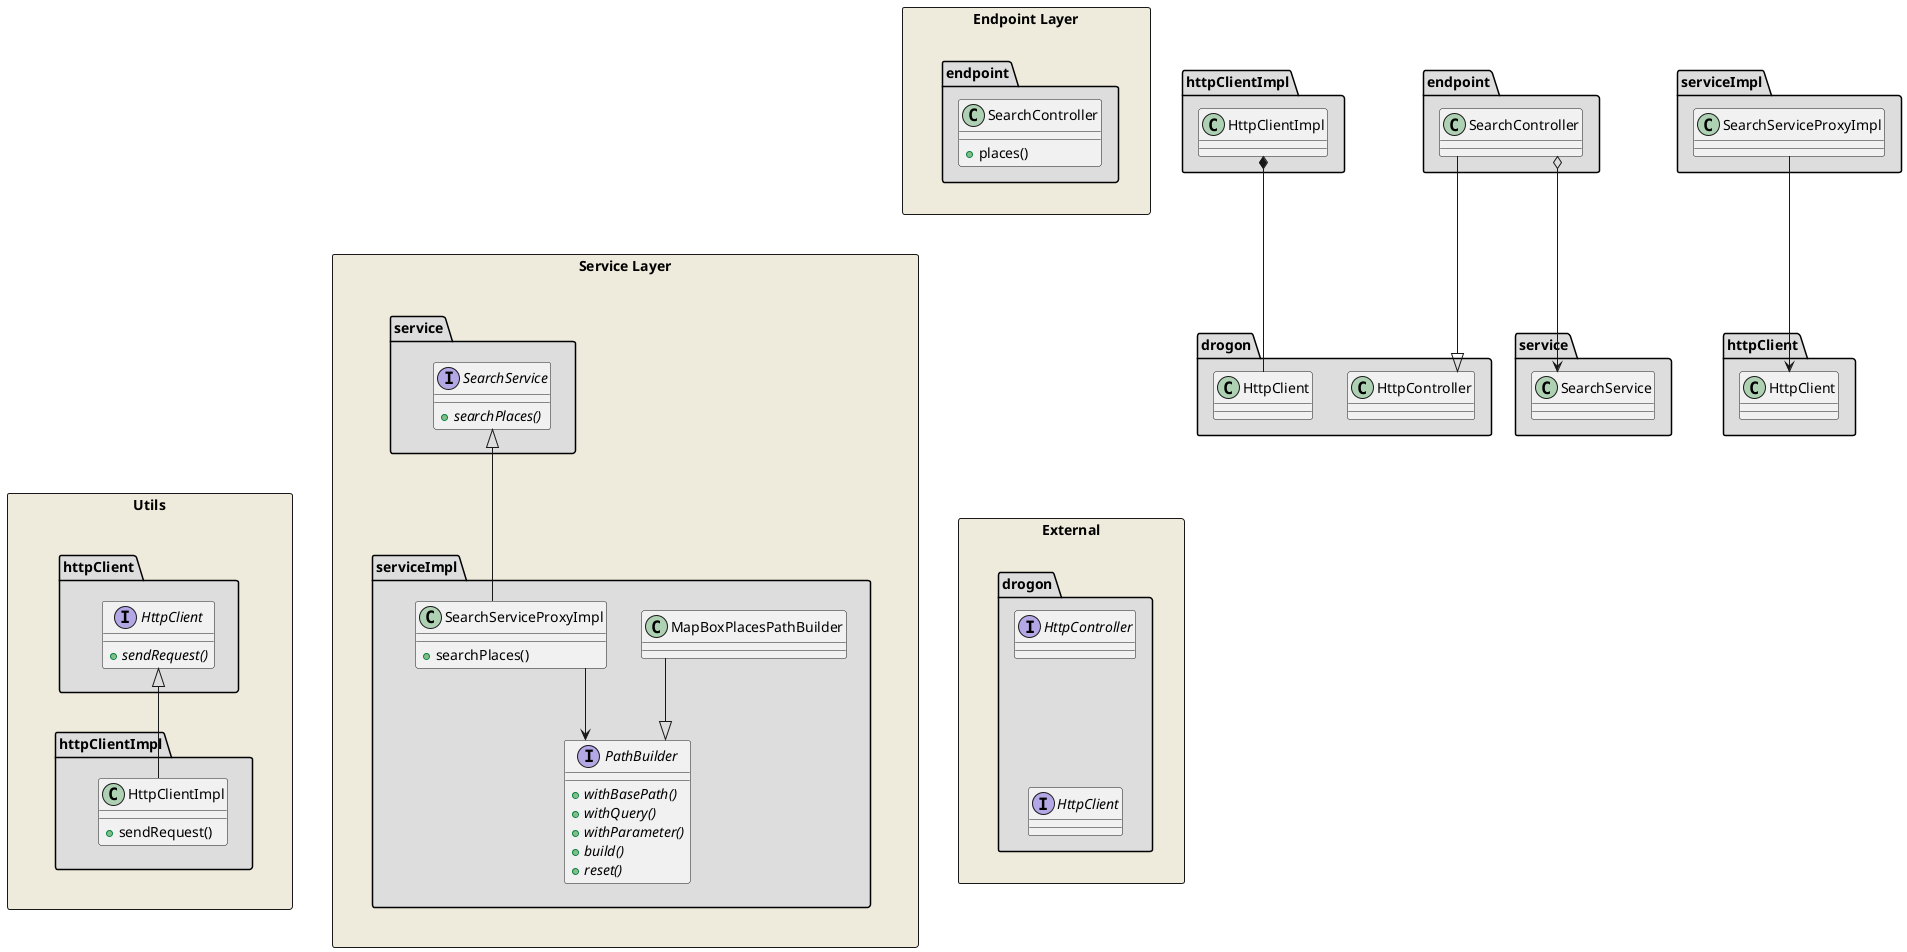 @startuml Class Diagram

skinparam linetype ortho
' skinparam rectangle {
'     BackgroundColor #DDDDDD
' }

skinparam package {
    BackgroundColor #DDDDDD
}

' set separator none

rectangle "Endpoint Layer" as endpoint_layer #EEEBDC {
    namespace endpoint {
        class SearchController {
            +places()
        }
    }
}

rectangle "Service Layer" as service_layer #EEEBDC {
    ' Main service
    namespace service {
        interface SearchService {
            {abstract} +searchPlaces()
        }
    }

    namespace serviceImpl {
        interface PathBuilder {
            {abstract} +withBasePath()
            {abstract} +withQuery()
            {abstract} +withParameter()
            {abstract} +build()
            {abstract} +reset()
        }
        class MapBoxPlacesPathBuilder

        class SearchServiceProxyImpl {
            +searchPlaces()
        }

        MapBoxPlacesPathBuilder --|> PathBuilder
        SearchServiceProxyImpl --> PathBuilder
   }

    ' Relations
    serviceImpl.SearchServiceProxyImpl --|> service.SearchService

    ' Alignment
    service -[hidden]down- serviceImpl



}

rectangle "Utils" as utils_layer #EEEBDC {
    ' HTTP Client
    namespace httpClient {
        interface HttpClient {
            {abstract} +sendRequest()
        }


    }

    namespace httpClientImpl {
        class HttpClientImpl {
            +sendRequest()
        }

    }

    ' Relations
    httpClientImpl.HttpClientImpl --|> httpClient.HttpClient

    ' Alignment
    httpClient -[hidden]down- httpClientImpl
}


' External dependencies
rectangle "External" as external_layer #EEEBDC{
    namespace drogon {
        interface HttpController
        interface HttpClient

        ' Alignment
        HttpController -[hidden]down- HttpClient
    }
}


' Relations
endpoint.SearchController --|> drogon.HttpController
endpoint.SearchController o--> service.SearchService

serviceImpl.SearchServiceProxyImpl --> httpClient.HttpClient

httpClientImpl.HttpClientImpl *-- drogon.HttpClient


' Alignment
endpoint_layer -[hidden]down- service_layer
service_layer -[hidden]down- external_layer
utils_layer -[hidden]right- external_layer


@enduml